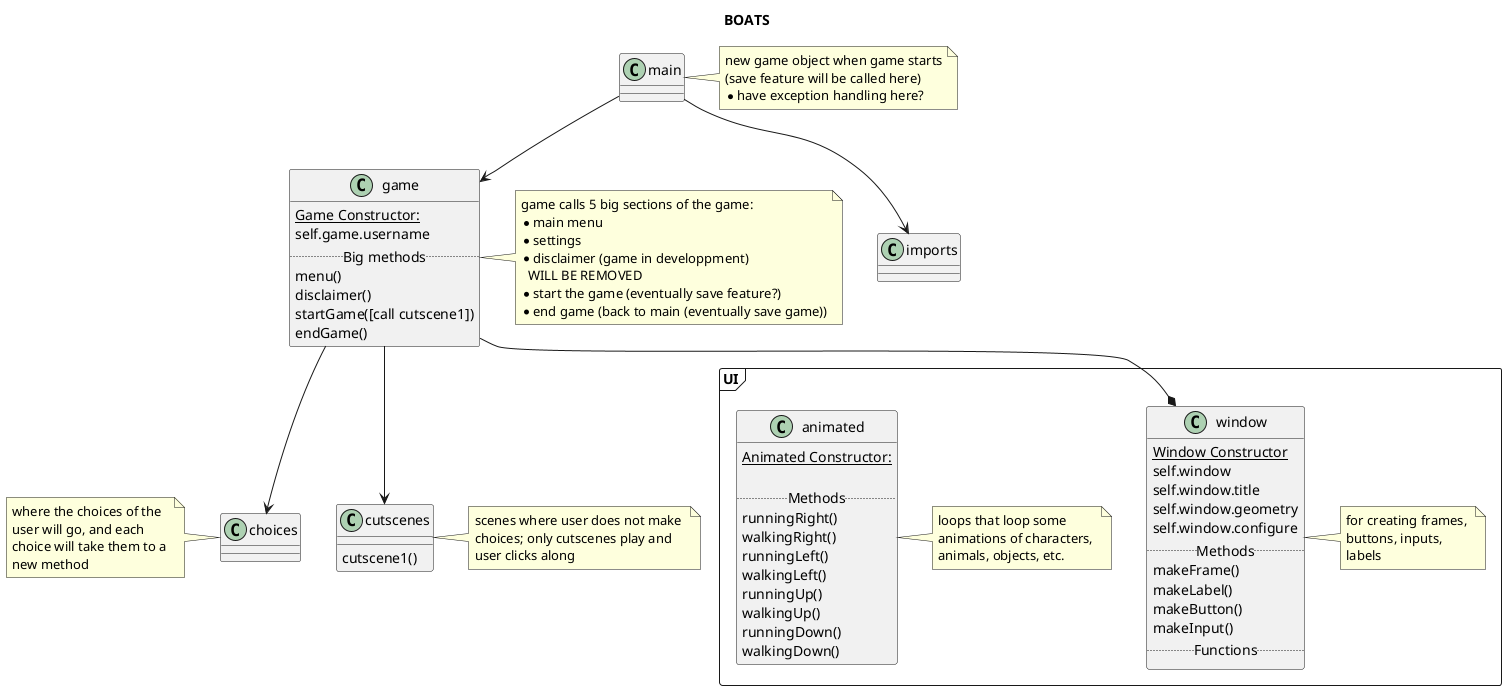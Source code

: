 @startuml map
title BOATS 


class cutscenes {
    cutscene1()
}

note right of cutscenes
scenes where user does not make 
choices; only cutscenes play and
user clicks along
end note


class main {

}
note right of main
new game object when game starts
(save feature will be called here)
*have exception handling here?
end note

class choices {

}
note left of choices
where the choices of the 
user will go, and each 
choice will take them to a 
new method
end note

class game {
    {static} Game Constructor:
        self.game.username
    ..Big methods..
    menu()
    disclaimer()
    startGame([call cutscene1])
    endGame()
}
note right of game
game calls 5 big sections of the game:
* main menu
* settings
* disclaimer (game in developpment) 
  WILL BE REMOVED
* start the game (eventually save feature?)
* end game (back to main (eventually save game))
end note

package UI <<frame>> {
    class window {
        {static} Window Constructor
            self.window
            self.window.title
            self.window.geometry
            self.window.configure
        .. Methods ..
        makeFrame()
        makeLabel()
        makeButton()
        makeInput()
        ..Functions..
    }

    note right of window 
    for creating frames, 
    buttons, inputs, 
    labels
    end note

    ' class image {
    '     {static} Image Constructor
    '         self.canvas
    '         self.canvas.pack
    '     .. Methods ..
    '     insertImage()
    '     alphabet()
    '     numbers()
    ' }
    ' note left of image
    ' for importing images for 
    ' characters, alphabet, 
    ' numbers, buttons, etc.
    ' end note

    class animated {
        {static} Animated Constructor:
        
        ..Methods..
        runningRight()
        walkingRight()
        runningLeft()
        walkingLeft()
        runningUp()
        walkingUp()
        runningDown()
        walkingDown()
    }
    note right of animated
    loops that loop some 
    animations of characters, 
    animals, objects, etc.
    end note
}
main --> game 
main --> imports
game --> cutscenes 

' cutscenes --> image
' animated --> image
game --> choices 
game --* window


@enduml